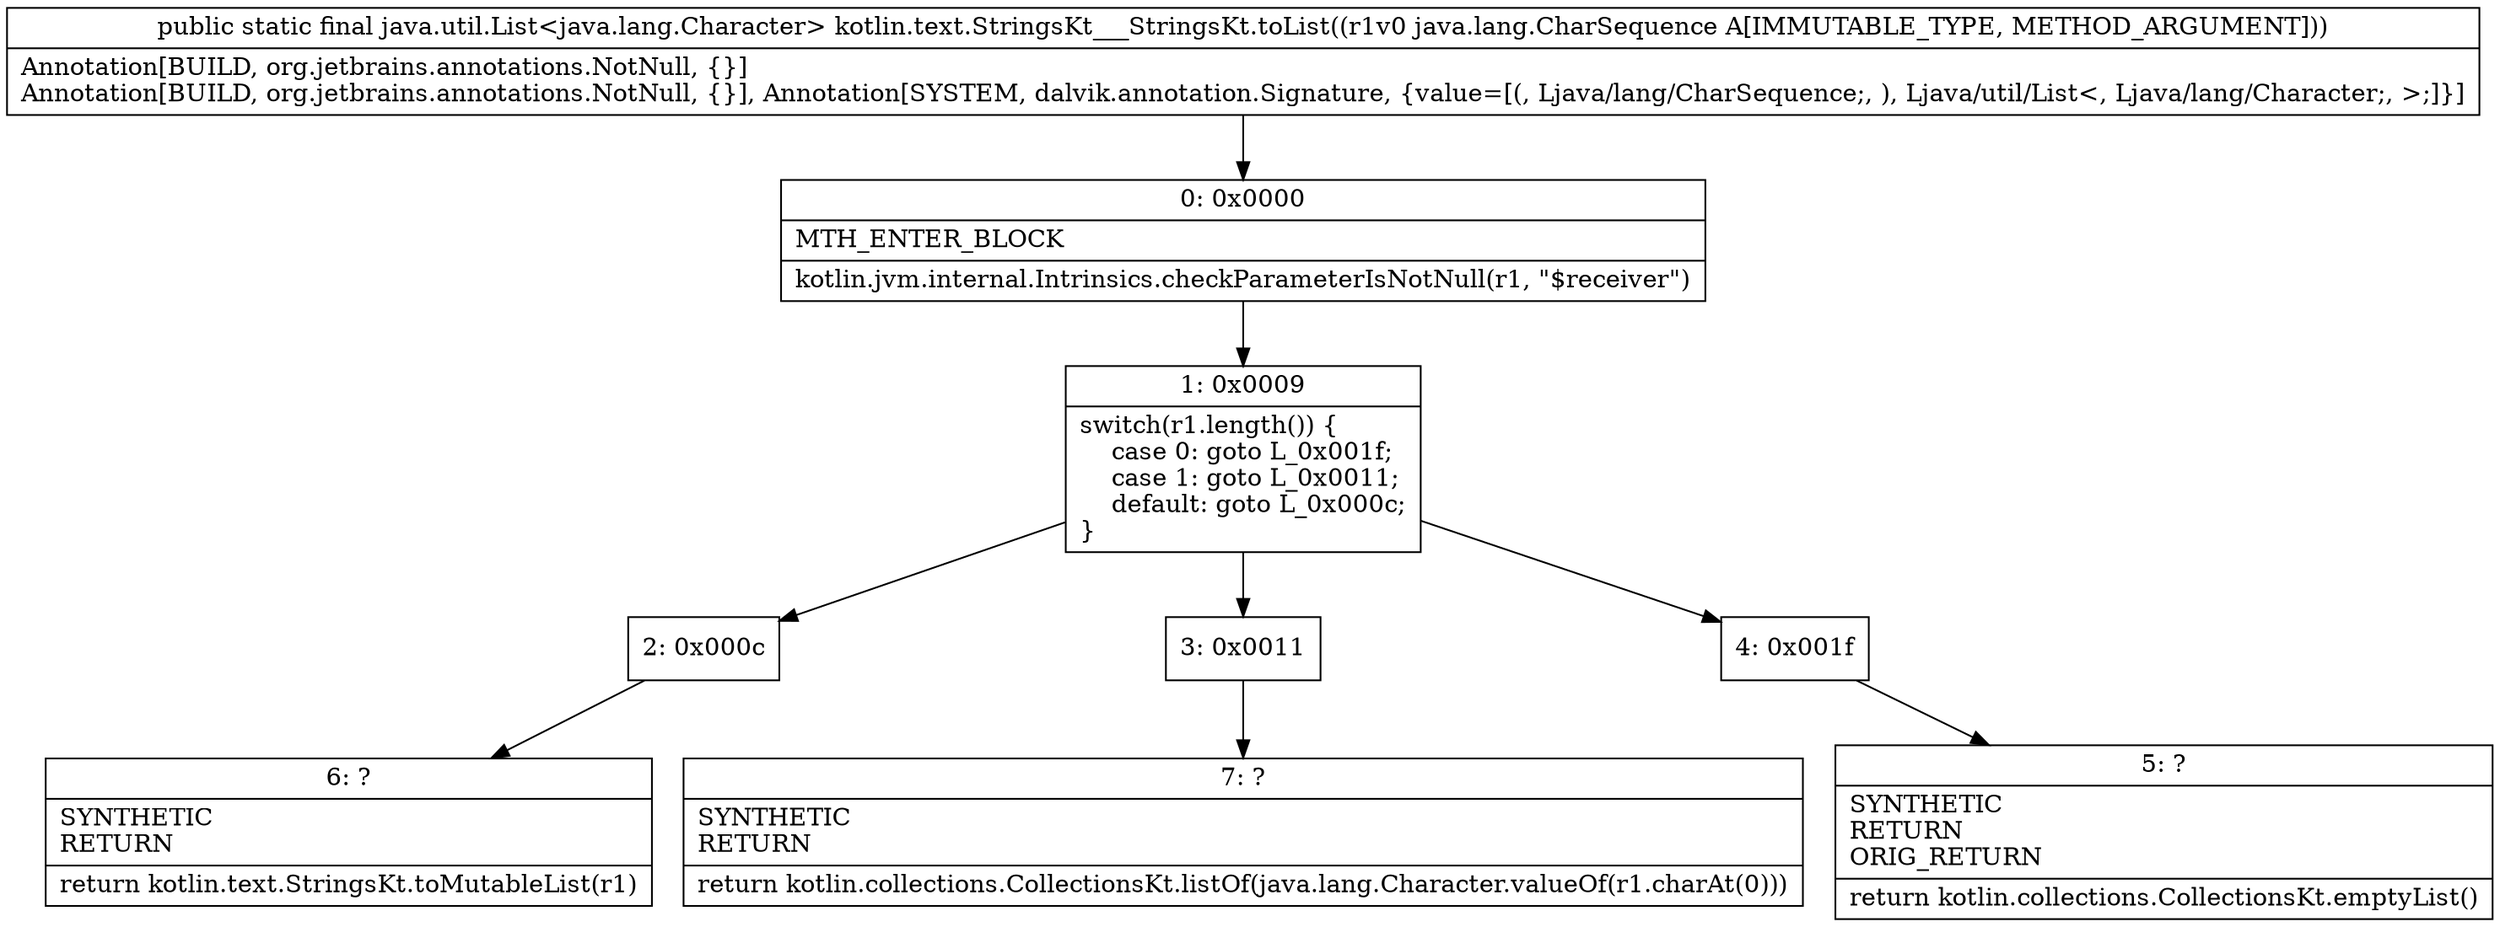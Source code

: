 digraph "CFG forkotlin.text.StringsKt___StringsKt.toList(Ljava\/lang\/CharSequence;)Ljava\/util\/List;" {
Node_0 [shape=record,label="{0\:\ 0x0000|MTH_ENTER_BLOCK\l|kotlin.jvm.internal.Intrinsics.checkParameterIsNotNull(r1, \"$receiver\")\l}"];
Node_1 [shape=record,label="{1\:\ 0x0009|switch(r1.length()) \{\l    case 0: goto L_0x001f;\l    case 1: goto L_0x0011;\l    default: goto L_0x000c;\l\}\l}"];
Node_2 [shape=record,label="{2\:\ 0x000c}"];
Node_3 [shape=record,label="{3\:\ 0x0011}"];
Node_4 [shape=record,label="{4\:\ 0x001f}"];
Node_5 [shape=record,label="{5\:\ ?|SYNTHETIC\lRETURN\lORIG_RETURN\l|return kotlin.collections.CollectionsKt.emptyList()\l}"];
Node_6 [shape=record,label="{6\:\ ?|SYNTHETIC\lRETURN\l|return kotlin.text.StringsKt.toMutableList(r1)\l}"];
Node_7 [shape=record,label="{7\:\ ?|SYNTHETIC\lRETURN\l|return kotlin.collections.CollectionsKt.listOf(java.lang.Character.valueOf(r1.charAt(0)))\l}"];
MethodNode[shape=record,label="{public static final java.util.List\<java.lang.Character\> kotlin.text.StringsKt___StringsKt.toList((r1v0 java.lang.CharSequence A[IMMUTABLE_TYPE, METHOD_ARGUMENT]))  | Annotation[BUILD, org.jetbrains.annotations.NotNull, \{\}]\lAnnotation[BUILD, org.jetbrains.annotations.NotNull, \{\}], Annotation[SYSTEM, dalvik.annotation.Signature, \{value=[(, Ljava\/lang\/CharSequence;, ), Ljava\/util\/List\<, Ljava\/lang\/Character;, \>;]\}]\l}"];
MethodNode -> Node_0;
Node_0 -> Node_1;
Node_1 -> Node_2;
Node_1 -> Node_3;
Node_1 -> Node_4;
Node_2 -> Node_6;
Node_3 -> Node_7;
Node_4 -> Node_5;
}

